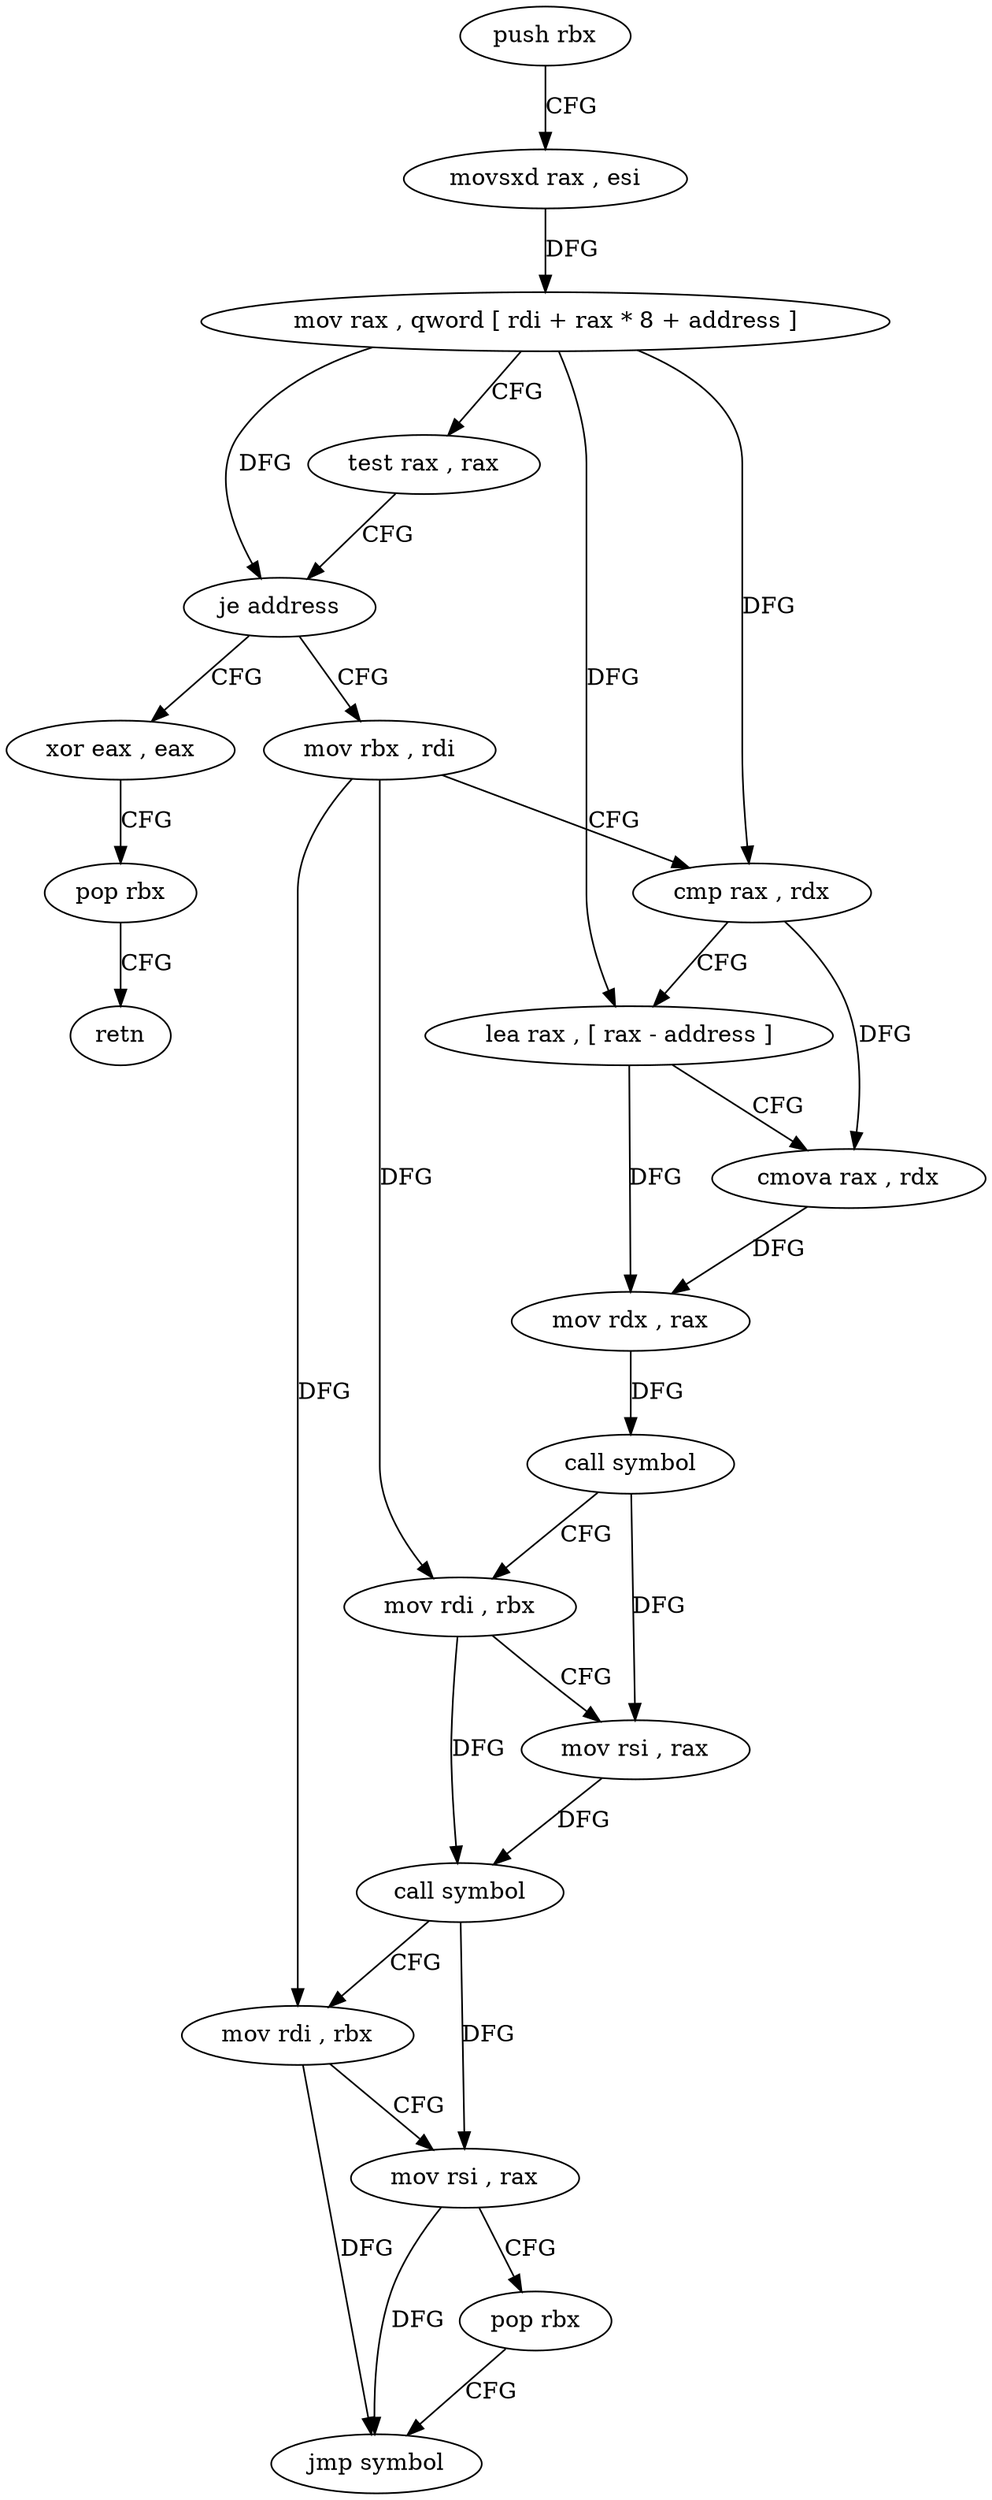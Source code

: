 digraph "func" {
"75152" [label = "push rbx" ]
"75153" [label = "movsxd rax , esi" ]
"75156" [label = "mov rax , qword [ rdi + rax * 8 + address ]" ]
"75164" [label = "test rax , rax" ]
"75167" [label = "je address" ]
"75214" [label = "xor eax , eax" ]
"75169" [label = "mov rbx , rdi" ]
"75216" [label = "pop rbx" ]
"75217" [label = "retn" ]
"75172" [label = "cmp rax , rdx" ]
"75175" [label = "lea rax , [ rax - address ]" ]
"75179" [label = "cmova rax , rdx" ]
"75183" [label = "mov rdx , rax" ]
"75186" [label = "call symbol" ]
"75191" [label = "mov rdi , rbx" ]
"75194" [label = "mov rsi , rax" ]
"75197" [label = "call symbol" ]
"75202" [label = "mov rdi , rbx" ]
"75205" [label = "mov rsi , rax" ]
"75208" [label = "pop rbx" ]
"75209" [label = "jmp symbol" ]
"75152" -> "75153" [ label = "CFG" ]
"75153" -> "75156" [ label = "DFG" ]
"75156" -> "75164" [ label = "CFG" ]
"75156" -> "75167" [ label = "DFG" ]
"75156" -> "75172" [ label = "DFG" ]
"75156" -> "75175" [ label = "DFG" ]
"75164" -> "75167" [ label = "CFG" ]
"75167" -> "75214" [ label = "CFG" ]
"75167" -> "75169" [ label = "CFG" ]
"75214" -> "75216" [ label = "CFG" ]
"75169" -> "75172" [ label = "CFG" ]
"75169" -> "75191" [ label = "DFG" ]
"75169" -> "75202" [ label = "DFG" ]
"75216" -> "75217" [ label = "CFG" ]
"75172" -> "75175" [ label = "CFG" ]
"75172" -> "75179" [ label = "DFG" ]
"75175" -> "75179" [ label = "CFG" ]
"75175" -> "75183" [ label = "DFG" ]
"75179" -> "75183" [ label = "DFG" ]
"75183" -> "75186" [ label = "DFG" ]
"75186" -> "75191" [ label = "CFG" ]
"75186" -> "75194" [ label = "DFG" ]
"75191" -> "75194" [ label = "CFG" ]
"75191" -> "75197" [ label = "DFG" ]
"75194" -> "75197" [ label = "DFG" ]
"75197" -> "75202" [ label = "CFG" ]
"75197" -> "75205" [ label = "DFG" ]
"75202" -> "75205" [ label = "CFG" ]
"75202" -> "75209" [ label = "DFG" ]
"75205" -> "75208" [ label = "CFG" ]
"75205" -> "75209" [ label = "DFG" ]
"75208" -> "75209" [ label = "CFG" ]
}
